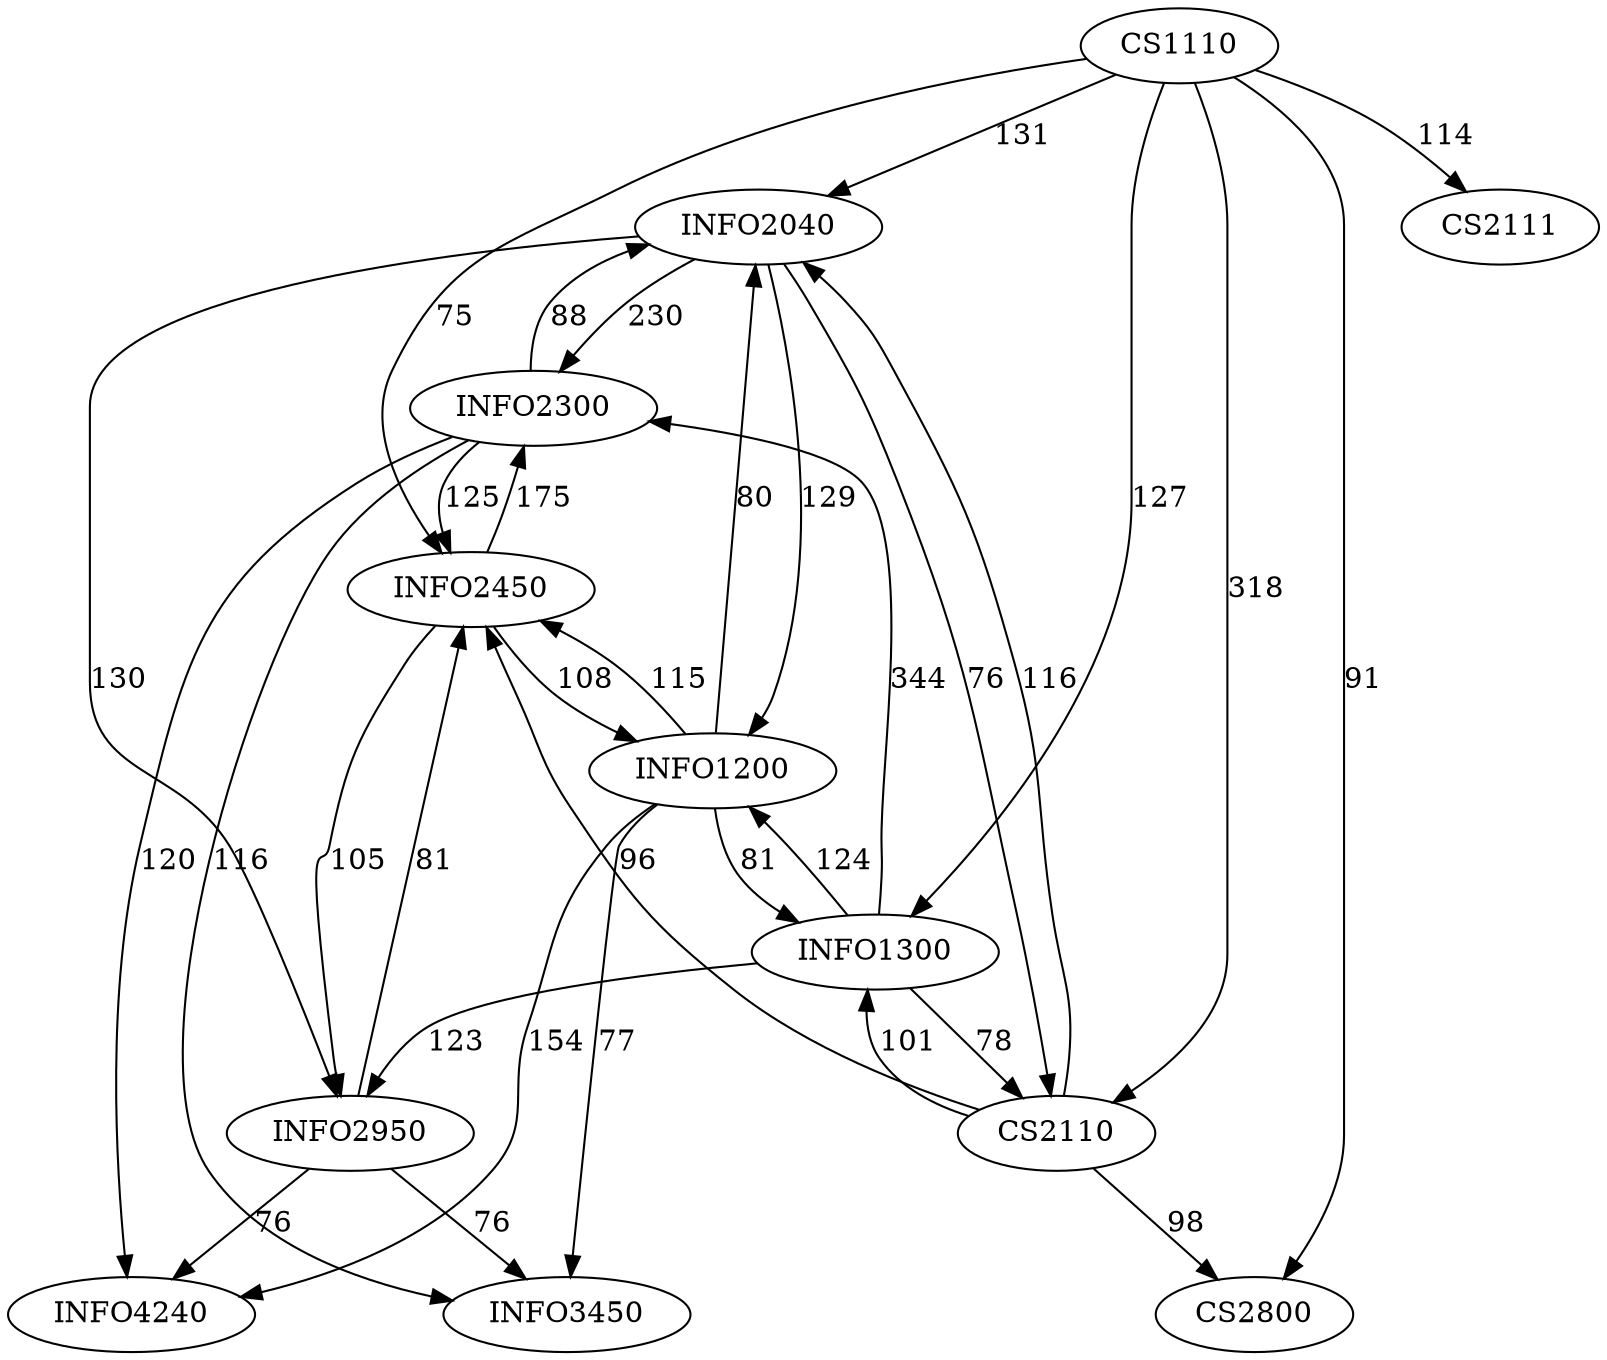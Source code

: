 digraph course_graph {
INFO2040 -> INFO2300 [ label = "230" ];
INFO2040 -> CS2110 [ label = "76" ];
INFO2040 -> INFO2950 [ label = "130" ];
INFO2040 -> INFO1200 [ label = "129" ];
CS1110 -> INFO2040 [ label = "131" ];
CS1110 -> CS2800 [ label = "91" ];
CS1110 -> CS2111 [ label = "114" ];
CS1110 -> INFO2450 [ label = "75" ];
CS1110 -> CS2110 [ label = "318" ];
CS1110 -> INFO1300 [ label = "127" ];
INFO2300 -> INFO2040 [ label = "88" ];
INFO2300 -> INFO2450 [ label = "125" ];
INFO2300 -> INFO3450 [ label = "116" ];
INFO2300 -> INFO4240 [ label = "120" ];
INFO2450 -> INFO2300 [ label = "175" ];
INFO2450 -> INFO2950 [ label = "105" ];
INFO2450 -> INFO1200 [ label = "108" ];
CS2110 -> INFO2040 [ label = "116" ];
CS2110 -> CS2800 [ label = "98" ];
CS2110 -> INFO2450 [ label = "96" ];
CS2110 -> INFO1300 [ label = "101" ];
INFO2950 -> INFO2450 [ label = "81" ];
INFO2950 -> INFO3450 [ label = "76" ];
INFO2950 -> INFO4240 [ label = "76" ];
INFO1300 -> INFO2300 [ label = "344" ];
INFO1300 -> CS2110 [ label = "78" ];
INFO1300 -> INFO2950 [ label = "123" ];
INFO1300 -> INFO1200 [ label = "124" ];
INFO1200 -> INFO2040 [ label = "80" ];
INFO1200 -> INFO2450 [ label = "115" ];
INFO1200 -> INFO3450 [ label = "77" ];
INFO1200 -> INFO4240 [ label = "154" ];
INFO1200 -> INFO1300 [ label = "81" ];
CS2110 [ label = "CS2110" ];
INFO1200 [ label = "INFO1200" ];
INFO2040 [ label = "INFO2040" ];
INFO1300 [ label = "INFO1300" ];
INFO2300 [ label = "INFO2300" ];
INFO2950 [ label = "INFO2950" ];
INFO2450 [ label = "INFO2450" ];
}
